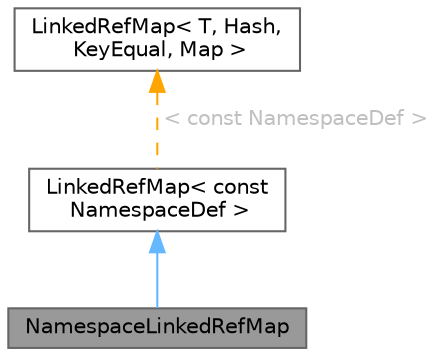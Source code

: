 digraph "NamespaceLinkedRefMap"
{
 // INTERACTIVE_SVG=YES
 // LATEX_PDF_SIZE
  bgcolor="transparent";
  edge [fontname=Helvetica,fontsize=10,labelfontname=Helvetica,labelfontsize=10];
  node [fontname=Helvetica,fontsize=10,shape=box,height=0.2,width=0.4];
  Node1 [id="Node000001",label="NamespaceLinkedRefMap",height=0.2,width=0.4,color="gray40", fillcolor="grey60", style="filled", fontcolor="black"];
  Node2 -> Node1 [id="edge1_Node000001_Node000002",dir="back",color="steelblue1",style="solid"];
  Node2 [id="Node000002",label="LinkedRefMap\< const\l NamespaceDef \>",height=0.2,width=0.4,color="gray40", fillcolor="white", style="filled",URL="$d2/db7/class_linked_ref_map.html",tooltip=" "];
  Node3 -> Node2 [id="edge2_Node000002_Node000003",dir="back",color="orange",style="dashed",label=" \< const NamespaceDef \>",fontcolor="grey" ];
  Node3 [id="Node000003",label="LinkedRefMap\< T, Hash,\l KeyEqual, Map \>",height=0.2,width=0.4,color="gray40", fillcolor="white", style="filled",URL="$d2/db7/class_linked_ref_map.html",tooltip="Container class representing a vector of objects with keys."];
}
